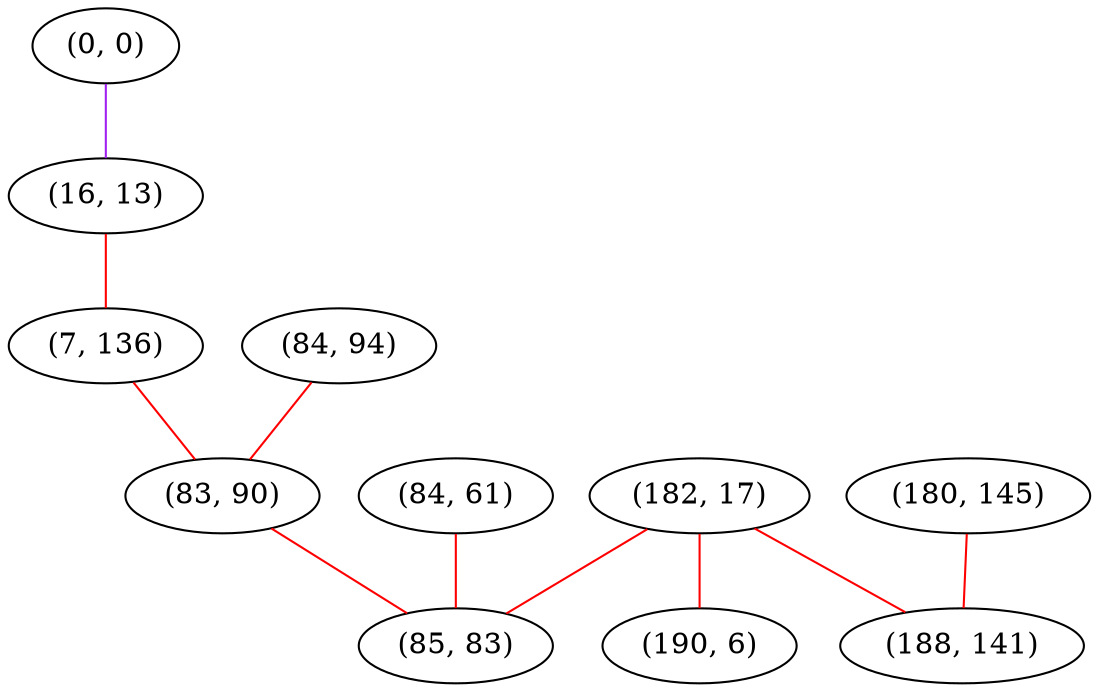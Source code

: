 graph "" {
"(0, 0)";
"(16, 13)";
"(182, 17)";
"(84, 94)";
"(84, 61)";
"(180, 145)";
"(188, 141)";
"(190, 6)";
"(7, 136)";
"(83, 90)";
"(85, 83)";
"(0, 0)" -- "(16, 13)"  [color=purple, key=0, weight=4];
"(16, 13)" -- "(7, 136)"  [color=red, key=0, weight=1];
"(182, 17)" -- "(188, 141)"  [color=red, key=0, weight=1];
"(182, 17)" -- "(190, 6)"  [color=red, key=0, weight=1];
"(182, 17)" -- "(85, 83)"  [color=red, key=0, weight=1];
"(84, 94)" -- "(83, 90)"  [color=red, key=0, weight=1];
"(84, 61)" -- "(85, 83)"  [color=red, key=0, weight=1];
"(180, 145)" -- "(188, 141)"  [color=red, key=0, weight=1];
"(7, 136)" -- "(83, 90)"  [color=red, key=0, weight=1];
"(83, 90)" -- "(85, 83)"  [color=red, key=0, weight=1];
}
